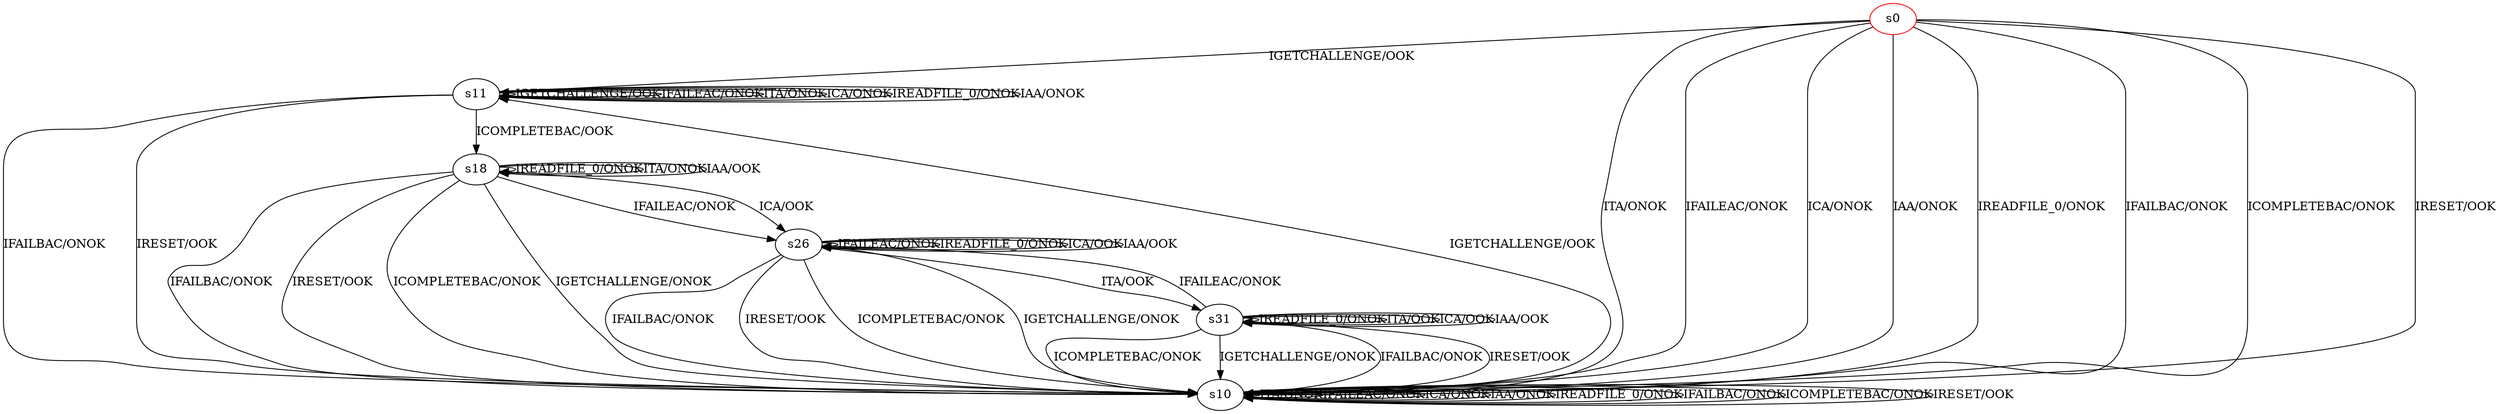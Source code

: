 digraph g {
  s0 [color="red"];
  s11;
  s10;
  s26;
  s18;
  s31;
  s0 -> s10 [label="ITA/ONOK"];
  s0 -> s10 [label="IFAILEAC/ONOK"];
  s0 -> s10 [label="ICA/ONOK"];
  s0 -> s10 [label="IAA/ONOK"];
  s0 -> s10 [label="IREADFILE_0/ONOK"];
  s0 -> s10 [label="IFAILBAC/ONOK"];
  s0 -> s10 [label="ICOMPLETEBAC/ONOK"];
  s0 -> s11 [label="IGETCHALLENGE/OOK"];
  s0 -> s10 [label="IRESET/OOK"];
  s10 -> s10 [label="ITA/ONOK"];
  s10 -> s10 [label="IFAILEAC/ONOK"];
  s10 -> s10 [label="ICA/ONOK"];
  s10 -> s10 [label="IAA/ONOK"];
  s10 -> s10 [label="IREADFILE_0/ONOK"];
  s10 -> s10 [label="IFAILBAC/ONOK"];
  s10 -> s10 [label="ICOMPLETEBAC/ONOK"];
  s10 -> s11 [label="IGETCHALLENGE/OOK"];
  s10 -> s10 [label="IRESET/OOK"];
  s11 -> s10 [label="IFAILBAC/ONOK"];
  s11 -> s10 [label="IRESET/OOK"];
  s11 -> s11 [label="IGETCHALLENGE/OOK"];
  s11 -> s11 [label="IFAILEAC/ONOK"];
  s11 -> s11 [label="ITA/ONOK"];
  s11 -> s11 [label="ICA/ONOK"];
  s11 -> s11 [label="IREADFILE_0/ONOK"];
  s11 -> s11 [label="IAA/ONOK"];
  s11 -> s18 [label="ICOMPLETEBAC/OOK"];
  s18 -> s10 [label="IFAILBAC/ONOK"];
  s18 -> s10 [label="IRESET/OOK"];
  s18 -> s18 [label="IREADFILE_0/ONOK"];
  s18 -> s26 [label="IFAILEAC/ONOK"];
  s18 -> s26 [label="ICA/OOK"];
  s18 -> s18 [label="ITA/ONOK"];
  s18 -> s18 [label="IAA/OOK"];
  s18 -> s10 [label="ICOMPLETEBAC/ONOK"];
  s18 -> s10 [label="IGETCHALLENGE/ONOK"];
  s26 -> s10 [label="IFAILBAC/ONOK"];
  s26 -> s10 [label="IRESET/OOK"];
  s26 -> s26 [label="IFAILEAC/ONOK"];
  s26 -> s26 [label="IREADFILE_0/ONOK"];
  s26 -> s31 [label="ITA/OOK"];
  s26 -> s26 [label="ICA/OOK"];
  s26 -> s26 [label="IAA/OOK"];
  s26 -> s10 [label="ICOMPLETEBAC/ONOK"];
  s26 -> s10 [label="IGETCHALLENGE/ONOK"];
  s31 -> s31 [label="IREADFILE_0/ONOK"];
  s31 -> s31 [label="ITA/OOK"];
  s31 -> s31 [label="ICA/OOK"];
  s31 -> s31 [label="IAA/OOK"];
  s31 -> s26 [label="IFAILEAC/ONOK"];
  s31 -> s10 [label="ICOMPLETEBAC/ONOK"];
  s31 -> s10 [label="IGETCHALLENGE/ONOK"];
  s31 -> s10 [label="IFAILBAC/ONOK"];
  s31 -> s10 [label="IRESET/OOK"];
}
